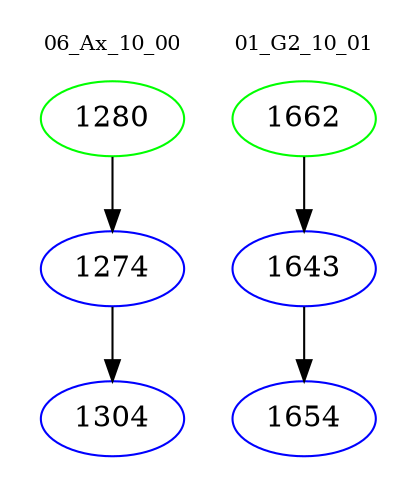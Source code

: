 digraph{
subgraph cluster_0 {
color = white
label = "06_Ax_10_00";
fontsize=10;
T0_1280 [label="1280", color="green"]
T0_1280 -> T0_1274 [color="black"]
T0_1274 [label="1274", color="blue"]
T0_1274 -> T0_1304 [color="black"]
T0_1304 [label="1304", color="blue"]
}
subgraph cluster_1 {
color = white
label = "01_G2_10_01";
fontsize=10;
T1_1662 [label="1662", color="green"]
T1_1662 -> T1_1643 [color="black"]
T1_1643 [label="1643", color="blue"]
T1_1643 -> T1_1654 [color="black"]
T1_1654 [label="1654", color="blue"]
}
}
